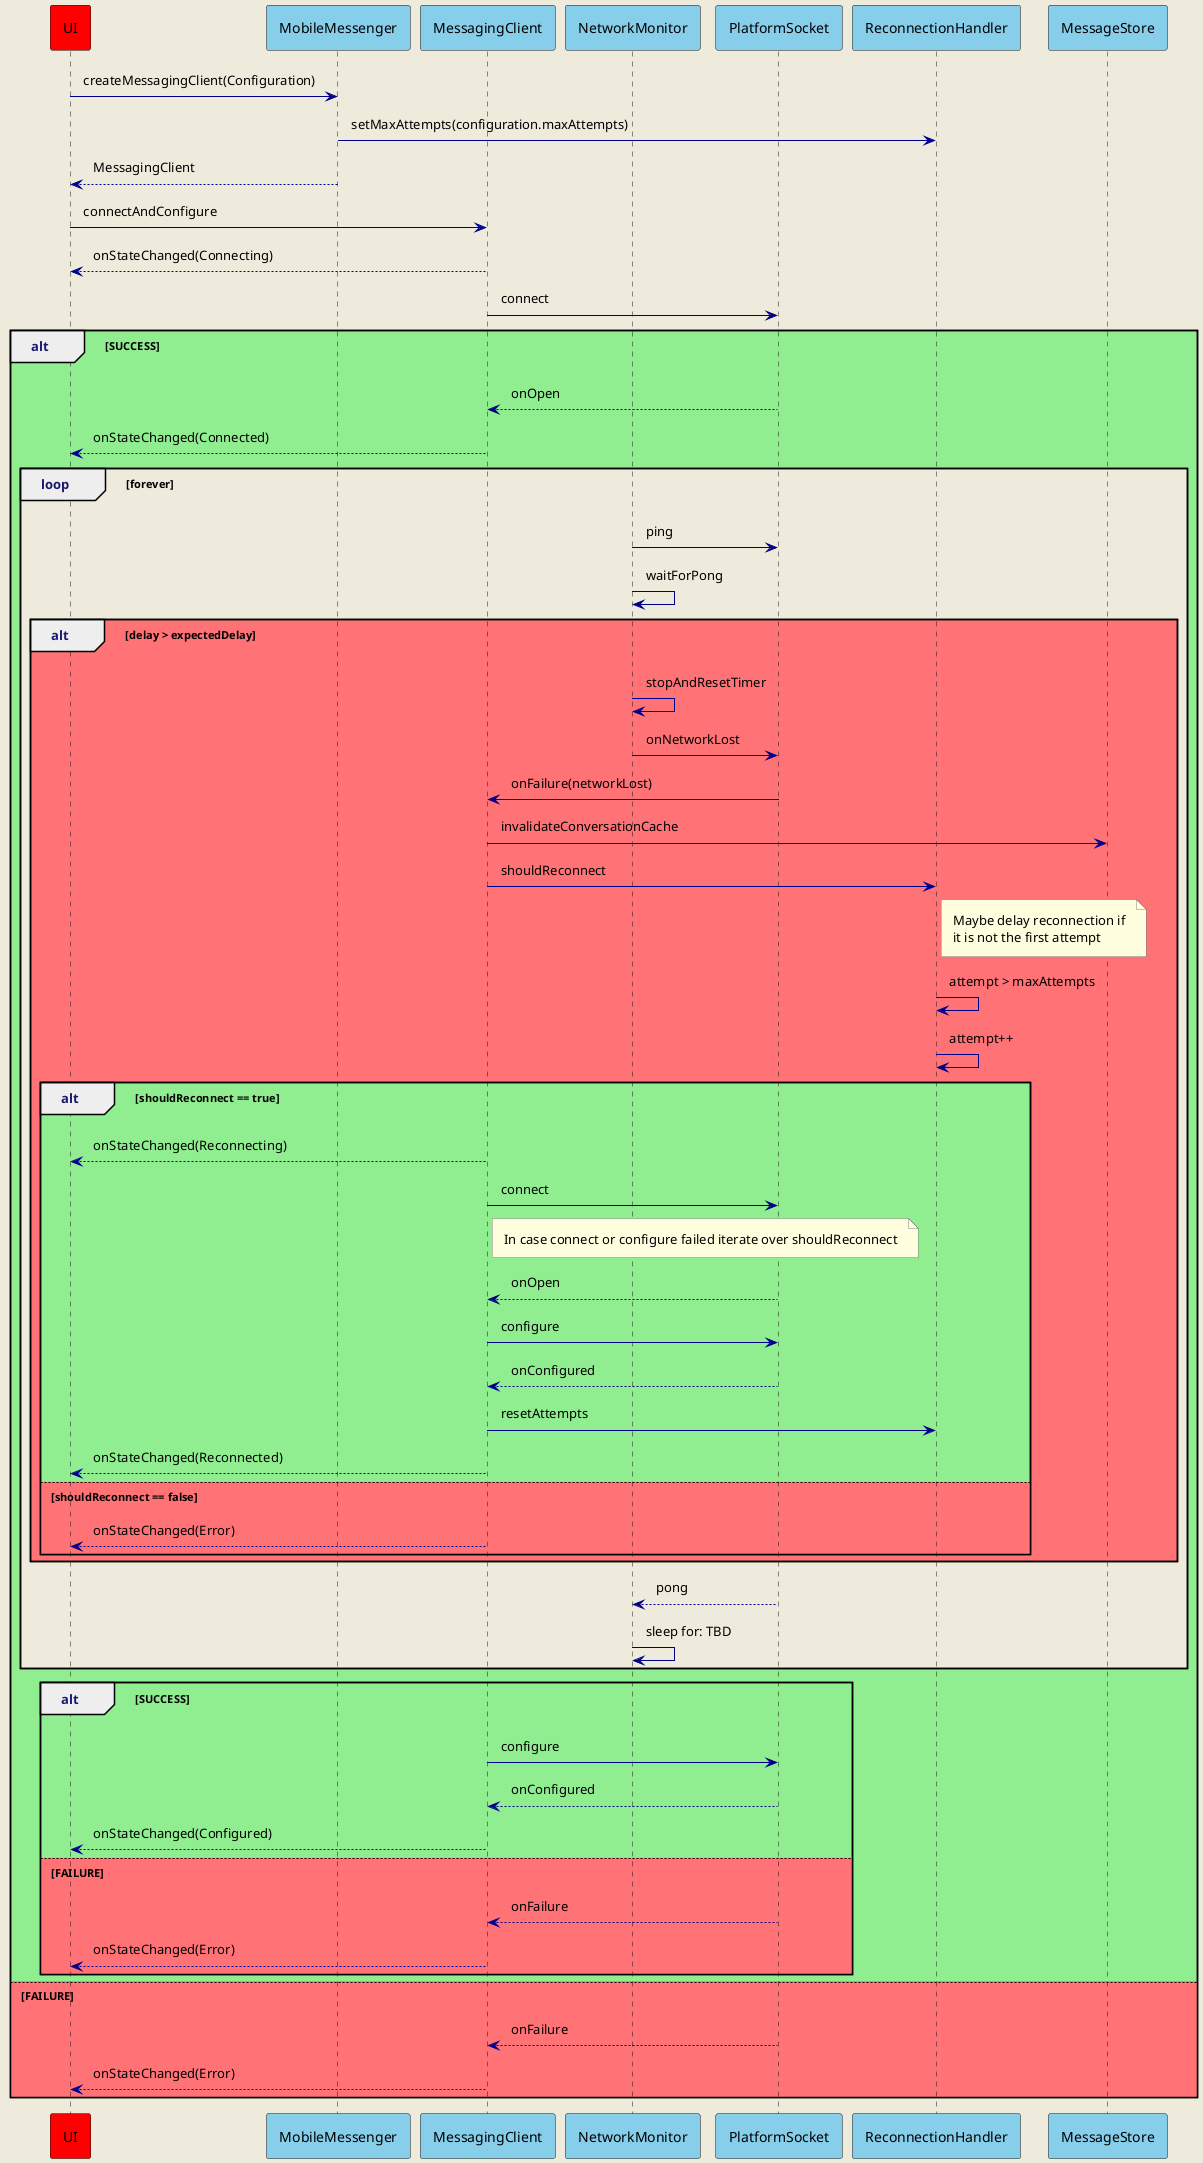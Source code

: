 @startuml

skinparam {
        ArrowColor darkBlue
        backgroundColor #EEEBDC
        NoteBackgroundColor #lightyellow
        NoteBorderColor gray
        sequenceGroupHeaderFontColor midnightblue
        padding 6
}

participant UI #red
participant MobileMessenger #skyBlue
participant MessagingClient #skyBlue
participant NetworkMonitor #skyBlue
participant PlatformSocket #skyBlue
participant ReconnectionHandler #skyBlue
participant MessageStore #skyBlue

UI -> MobileMessenger: createMessagingClient(Configuration)
MobileMessenger -> ReconnectionHandler: setMaxAttempts(configuration.maxAttempts)
MobileMessenger --> UI: MessagingClient
UI -> MessagingClient: connectAndConfigure
MessagingClient --> UI: onStateChanged(Connecting)
MessagingClient -> PlatformSocket: connect


alt #lightgreen SUCCESS
    PlatformSocket --> MessagingClient: onOpen
    MessagingClient --> UI: onStateChanged(Connected)
    loop #EEEBDC forever
    NetworkMonitor -> PlatformSocket: ping
    NetworkMonitor -> NetworkMonitor: waitForPong
        alt #FF7276 delay > expectedDelay
            NetworkMonitor -> NetworkMonitor: stopAndResetTimer
            NetworkMonitor -> PlatformSocket: onNetworkLost
            PlatformSocket -> MessagingClient: onFailure(networkLost)
            MessagingClient -> MessageStore: invalidateConversationCache
            MessagingClient -> ReconnectionHandler: shouldReconnect
            note right ReconnectionHandler
                Maybe delay reconnection if
                it is not the first attempt
            end note
            ReconnectionHandler -> ReconnectionHandler: attempt > maxAttempts
            ReconnectionHandler -> ReconnectionHandler: attempt++
            alt #lightgreen shouldReconnect == true
                MessagingClient --> UI: onStateChanged(Reconnecting)
                MessagingClient -> PlatformSocket: connect
                note right MessagingClient
                                In case connect or configure failed iterate over shouldReconnect
                            end note
                PlatformSocket --> MessagingClient: onOpen
                MessagingClient -> PlatformSocket: configure
                PlatformSocket --> MessagingClient: onConfigured
                MessagingClient -> ReconnectionHandler: resetAttempts
                MessagingClient --> UI: onStateChanged(Reconnected)
            else #FF7276 shouldReconnect == false
                MessagingClient --> UI: onStateChanged(Error)
            end
        end
    PlatformSocket --> NetworkMonitor: pong
    NetworkMonitor -> NetworkMonitor: sleep for: TBD
    end
alt SUCCESS
    MessagingClient -> PlatformSocket: configure
    PlatformSocket --> MessagingClient: onConfigured
    MessagingClient --> UI: onStateChanged(Configured)
else #FF7276 FAILURE
    PlatformSocket --> MessagingClient: onFailure
    MessagingClient --> UI: onStateChanged(Error)
end
else #FF7276 FAILURE
    PlatformSocket --> MessagingClient: onFailure
    MessagingClient --> UI: onStateChanged(Error)
end
@enduml


